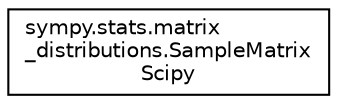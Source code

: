 digraph "Graphical Class Hierarchy"
{
 // LATEX_PDF_SIZE
  edge [fontname="Helvetica",fontsize="10",labelfontname="Helvetica",labelfontsize="10"];
  node [fontname="Helvetica",fontsize="10",shape=record];
  rankdir="LR";
  Node0 [label="sympy.stats.matrix\l_distributions.SampleMatrix\lScipy",height=0.2,width=0.4,color="black", fillcolor="white", style="filled",URL="$classsympy_1_1stats_1_1matrix__distributions_1_1SampleMatrixScipy.html",tooltip=" "];
}
